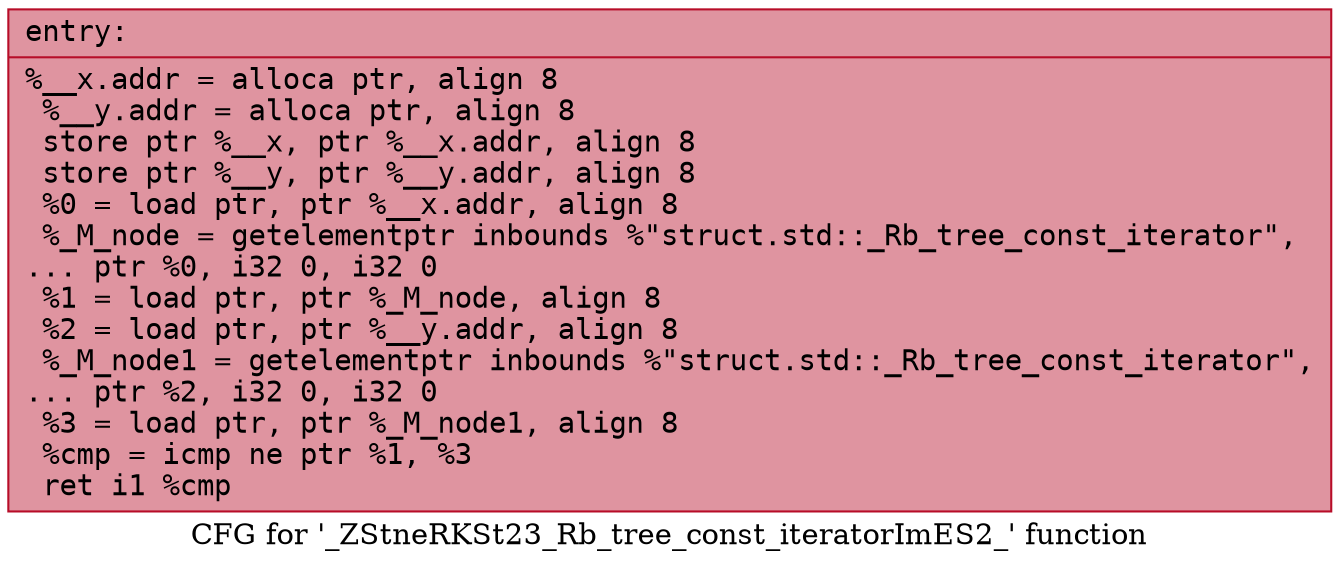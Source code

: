 digraph "CFG for '_ZStneRKSt23_Rb_tree_const_iteratorImES2_' function" {
	label="CFG for '_ZStneRKSt23_Rb_tree_const_iteratorImES2_' function";

	Node0x562da2018f30 [shape=record,color="#b70d28ff", style=filled, fillcolor="#b70d2870" fontname="Courier",label="{entry:\l|  %__x.addr = alloca ptr, align 8\l  %__y.addr = alloca ptr, align 8\l  store ptr %__x, ptr %__x.addr, align 8\l  store ptr %__y, ptr %__y.addr, align 8\l  %0 = load ptr, ptr %__x.addr, align 8\l  %_M_node = getelementptr inbounds %\"struct.std::_Rb_tree_const_iterator\",\l... ptr %0, i32 0, i32 0\l  %1 = load ptr, ptr %_M_node, align 8\l  %2 = load ptr, ptr %__y.addr, align 8\l  %_M_node1 = getelementptr inbounds %\"struct.std::_Rb_tree_const_iterator\",\l... ptr %2, i32 0, i32 0\l  %3 = load ptr, ptr %_M_node1, align 8\l  %cmp = icmp ne ptr %1, %3\l  ret i1 %cmp\l}"];
}
